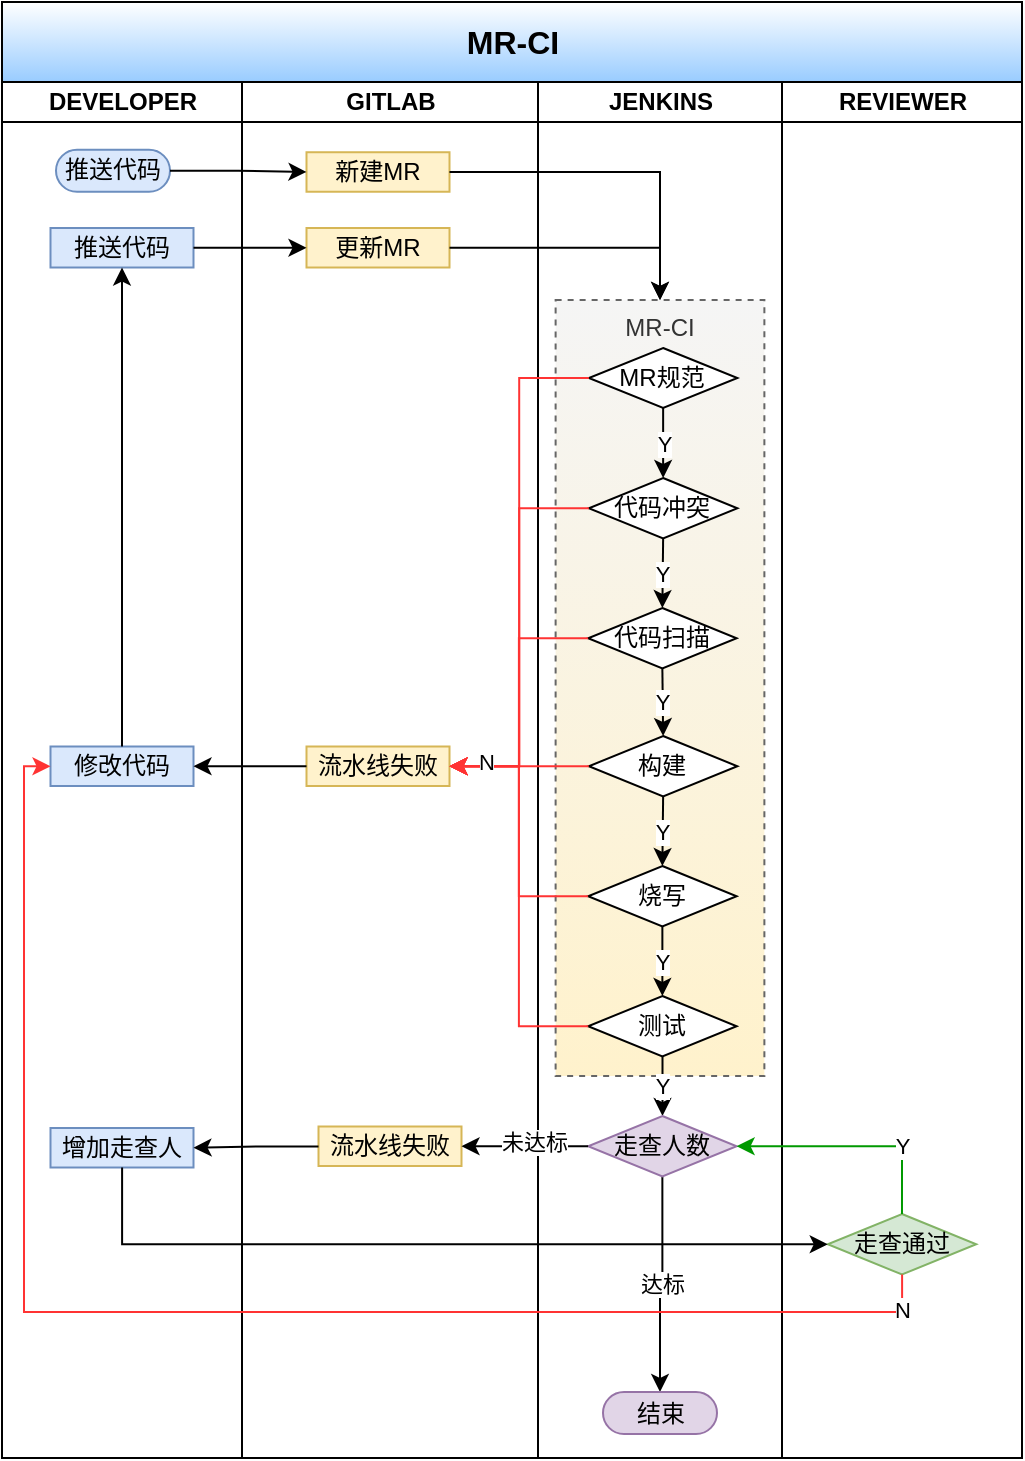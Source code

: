 <mxfile version="24.7.17">
  <diagram id="07fea595-8f29-1299-0266-81d95cde20df" name="Page-1">
    <mxGraphModel dx="1069" dy="714" grid="0" gridSize="10" guides="1" tooltips="1" connect="1" arrows="1" fold="1" page="1" pageScale="1" pageWidth="1169" pageHeight="827" background="#ffffff" math="0" shadow="0">
      <root>
        <mxCell id="0" />
        <mxCell id="1" parent="0" />
        <mxCell id="GKfawruoWGvh4K8MQAvL-62" value="MR-CI" style="swimlane;childLayout=stackLayout;resizeParent=1;resizeParentMax=0;startSize=40;html=1;gradientColor=#99CCFF;fontSize=16;" parent="1" vertex="1">
          <mxGeometry x="312" y="37" width="510.0" height="728" as="geometry">
            <mxRectangle x="287.0" y="202" width="59" height="26" as="alternateBounds" />
          </mxGeometry>
        </mxCell>
        <mxCell id="GKfawruoWGvh4K8MQAvL-63" value="DEVELOPER" style="swimlane;startSize=20;html=1;" parent="GKfawruoWGvh4K8MQAvL-62" vertex="1">
          <mxGeometry y="40" width="120" height="688" as="geometry" />
        </mxCell>
        <mxCell id="GKfawruoWGvh4K8MQAvL-67" value="推送代码" style="html=1;dashed=0;whiteSpace=wrap;shape=mxgraph.dfd.start;fillColor=#dae8fc;strokeColor=#6c8ebf;" parent="GKfawruoWGvh4K8MQAvL-63" vertex="1">
          <mxGeometry x="27" y="33.87" width="57" height="21" as="geometry" />
        </mxCell>
        <mxCell id="GKfawruoWGvh4K8MQAvL-87" value="推送代码" style="whiteSpace=wrap;html=1;dashed=0;fillColor=#dae8fc;strokeColor=#6c8ebf;" parent="GKfawruoWGvh4K8MQAvL-63" vertex="1">
          <mxGeometry x="24.25" y="73" width="71.5" height="19.75" as="geometry" />
        </mxCell>
        <mxCell id="GKfawruoWGvh4K8MQAvL-129" value="增加走查人" style="whiteSpace=wrap;html=1;dashed=0;fillColor=#dae8fc;strokeColor=#6c8ebf;" parent="GKfawruoWGvh4K8MQAvL-63" vertex="1">
          <mxGeometry x="24.25" y="523" width="71.5" height="19.75" as="geometry" />
        </mxCell>
        <mxCell id="GKfawruoWGvh4K8MQAvL-64" value="GITLAB" style="swimlane;startSize=20;html=1;" parent="GKfawruoWGvh4K8MQAvL-62" vertex="1">
          <mxGeometry x="120" y="40" width="148" height="688" as="geometry" />
        </mxCell>
        <mxCell id="GKfawruoWGvh4K8MQAvL-68" value="新建MR" style="whiteSpace=wrap;html=1;dashed=0;fillColor=#fff2cc;strokeColor=#d6b656;" parent="GKfawruoWGvh4K8MQAvL-64" vertex="1">
          <mxGeometry x="32.25" y="35.12" width="71.5" height="19.75" as="geometry" />
        </mxCell>
        <mxCell id="GKfawruoWGvh4K8MQAvL-89" value="更新MR" style="whiteSpace=wrap;html=1;dashed=0;fillColor=#fff2cc;strokeColor=#d6b656;" parent="GKfawruoWGvh4K8MQAvL-64" vertex="1">
          <mxGeometry x="32.25" y="73" width="71.5" height="19.75" as="geometry" />
        </mxCell>
        <mxCell id="GKfawruoWGvh4K8MQAvL-85" value="修改代码" style="whiteSpace=wrap;html=1;dashed=0;fillColor=#dae8fc;strokeColor=#6c8ebf;" parent="GKfawruoWGvh4K8MQAvL-64" vertex="1">
          <mxGeometry x="-95.75" y="332.25" width="71.5" height="19.75" as="geometry" />
        </mxCell>
        <mxCell id="GKfawruoWGvh4K8MQAvL-81" value="流水线失败" style="whiteSpace=wrap;html=1;dashed=0;fillColor=#fff2cc;strokeColor=#d6b656;" parent="GKfawruoWGvh4K8MQAvL-64" vertex="1">
          <mxGeometry x="32.25" y="332.25" width="71.5" height="19.75" as="geometry" />
        </mxCell>
        <mxCell id="GKfawruoWGvh4K8MQAvL-86" value="" style="edgeStyle=orthogonalEdgeStyle;rounded=0;orthogonalLoop=1;jettySize=auto;html=1;" parent="GKfawruoWGvh4K8MQAvL-64" source="GKfawruoWGvh4K8MQAvL-81" target="GKfawruoWGvh4K8MQAvL-85" edge="1">
          <mxGeometry relative="1" as="geometry" />
        </mxCell>
        <mxCell id="GKfawruoWGvh4K8MQAvL-128" value="流水线失败" style="whiteSpace=wrap;html=1;dashed=0;fillColor=#fff2cc;strokeColor=#d6b656;" parent="GKfawruoWGvh4K8MQAvL-64" vertex="1">
          <mxGeometry x="38.25" y="522.25" width="71.5" height="19.75" as="geometry" />
        </mxCell>
        <mxCell id="GKfawruoWGvh4K8MQAvL-65" value="JENKINS" style="swimlane;startSize=20;html=1;" parent="GKfawruoWGvh4K8MQAvL-62" vertex="1">
          <mxGeometry x="268" y="40" width="122.0" height="688" as="geometry" />
        </mxCell>
        <mxCell id="GKfawruoWGvh4K8MQAvL-105" value="MR-CI" style="rounded=0;whiteSpace=wrap;html=1;verticalAlign=top;dashed=1;fillColor=#f5f5f5;strokeColor=#666666;fontColor=#333333;gradientColor=#FFF2CC;" parent="GKfawruoWGvh4K8MQAvL-65" vertex="1">
          <mxGeometry x="8.81" y="109" width="104.38" height="388" as="geometry" />
        </mxCell>
        <mxCell id="GKfawruoWGvh4K8MQAvL-110" value="Y" style="edgeStyle=orthogonalEdgeStyle;rounded=0;orthogonalLoop=1;jettySize=auto;html=1;exitX=0.5;exitY=1;exitDx=0;exitDy=0;entryX=0.5;entryY=0;entryDx=0;entryDy=0;" parent="GKfawruoWGvh4K8MQAvL-65" source="GKfawruoWGvh4K8MQAvL-95" target="GKfawruoWGvh4K8MQAvL-100" edge="1">
          <mxGeometry relative="1" as="geometry" />
        </mxCell>
        <mxCell id="GKfawruoWGvh4K8MQAvL-95" value="MR规范" style="rhombus;whiteSpace=wrap;html=1;dashed=0;" parent="GKfawruoWGvh4K8MQAvL-65" vertex="1">
          <mxGeometry x="25.44" y="133" width="74.25" height="30" as="geometry" />
        </mxCell>
        <mxCell id="GKfawruoWGvh4K8MQAvL-111" value="Y" style="edgeStyle=orthogonalEdgeStyle;rounded=0;orthogonalLoop=1;jettySize=auto;html=1;exitX=0.5;exitY=1;exitDx=0;exitDy=0;entryX=0.5;entryY=0;entryDx=0;entryDy=0;" parent="GKfawruoWGvh4K8MQAvL-65" source="GKfawruoWGvh4K8MQAvL-100" target="GKfawruoWGvh4K8MQAvL-101" edge="1">
          <mxGeometry relative="1" as="geometry" />
        </mxCell>
        <mxCell id="GKfawruoWGvh4K8MQAvL-100" value="代码冲突" style="rhombus;whiteSpace=wrap;html=1;dashed=0;" parent="GKfawruoWGvh4K8MQAvL-65" vertex="1">
          <mxGeometry x="25.44" y="198" width="74.25" height="30.25" as="geometry" />
        </mxCell>
        <mxCell id="GKfawruoWGvh4K8MQAvL-112" value="Y" style="edgeStyle=orthogonalEdgeStyle;rounded=0;orthogonalLoop=1;jettySize=auto;html=1;exitX=0.5;exitY=1;exitDx=0;exitDy=0;entryX=0.5;entryY=0;entryDx=0;entryDy=0;" parent="GKfawruoWGvh4K8MQAvL-65" source="GKfawruoWGvh4K8MQAvL-101" target="GKfawruoWGvh4K8MQAvL-102" edge="1">
          <mxGeometry relative="1" as="geometry" />
        </mxCell>
        <mxCell id="GKfawruoWGvh4K8MQAvL-101" value="代码扫描" style="rhombus;whiteSpace=wrap;html=1;dashed=0;" parent="GKfawruoWGvh4K8MQAvL-65" vertex="1">
          <mxGeometry x="25.06" y="263" width="74.25" height="30.25" as="geometry" />
        </mxCell>
        <mxCell id="GKfawruoWGvh4K8MQAvL-113" value="Y" style="edgeStyle=orthogonalEdgeStyle;rounded=0;orthogonalLoop=1;jettySize=auto;html=1;exitX=0.5;exitY=1;exitDx=0;exitDy=0;entryX=0.5;entryY=0;entryDx=0;entryDy=0;" parent="GKfawruoWGvh4K8MQAvL-65" source="GKfawruoWGvh4K8MQAvL-102" target="GKfawruoWGvh4K8MQAvL-103" edge="1">
          <mxGeometry relative="1" as="geometry" />
        </mxCell>
        <mxCell id="GKfawruoWGvh4K8MQAvL-102" value="构建" style="rhombus;whiteSpace=wrap;html=1;dashed=0;" parent="GKfawruoWGvh4K8MQAvL-65" vertex="1">
          <mxGeometry x="25.44" y="327" width="74.25" height="30.25" as="geometry" />
        </mxCell>
        <mxCell id="GKfawruoWGvh4K8MQAvL-114" value="Y" style="edgeStyle=orthogonalEdgeStyle;rounded=0;orthogonalLoop=1;jettySize=auto;html=1;exitX=0.5;exitY=1;exitDx=0;exitDy=0;entryX=0.5;entryY=0;entryDx=0;entryDy=0;" parent="GKfawruoWGvh4K8MQAvL-65" source="GKfawruoWGvh4K8MQAvL-103" target="GKfawruoWGvh4K8MQAvL-104" edge="1">
          <mxGeometry relative="1" as="geometry" />
        </mxCell>
        <mxCell id="GKfawruoWGvh4K8MQAvL-103" value="烧写" style="rhombus;whiteSpace=wrap;html=1;dashed=0;" parent="GKfawruoWGvh4K8MQAvL-65" vertex="1">
          <mxGeometry x="25.06" y="392" width="74.25" height="30.25" as="geometry" />
        </mxCell>
        <mxCell id="GKfawruoWGvh4K8MQAvL-124" value="Y" style="edgeStyle=orthogonalEdgeStyle;rounded=0;orthogonalLoop=1;jettySize=auto;html=1;" parent="GKfawruoWGvh4K8MQAvL-65" source="GKfawruoWGvh4K8MQAvL-104" target="GKfawruoWGvh4K8MQAvL-123" edge="1">
          <mxGeometry relative="1" as="geometry" />
        </mxCell>
        <mxCell id="GKfawruoWGvh4K8MQAvL-104" value="测试" style="rhombus;whiteSpace=wrap;html=1;dashed=0;" parent="GKfawruoWGvh4K8MQAvL-65" vertex="1">
          <mxGeometry x="25.06" y="457" width="74.25" height="30.25" as="geometry" />
        </mxCell>
        <mxCell id="GKfawruoWGvh4K8MQAvL-138" value="达标" style="edgeStyle=orthogonalEdgeStyle;rounded=0;orthogonalLoop=1;jettySize=auto;html=1;exitX=0.5;exitY=1;exitDx=0;exitDy=0;entryX=0.5;entryY=0.5;entryDx=0;entryDy=-10.5;entryPerimeter=0;" parent="GKfawruoWGvh4K8MQAvL-65" source="GKfawruoWGvh4K8MQAvL-123" target="GKfawruoWGvh4K8MQAvL-139" edge="1">
          <mxGeometry relative="1" as="geometry">
            <mxPoint x="62" y="717" as="targetPoint" />
          </mxGeometry>
        </mxCell>
        <mxCell id="GKfawruoWGvh4K8MQAvL-123" value="走查人数" style="rhombus;whiteSpace=wrap;html=1;dashed=0;fillColor=#e1d5e7;strokeColor=#9673a6;" parent="GKfawruoWGvh4K8MQAvL-65" vertex="1">
          <mxGeometry x="25.06" y="517" width="74.25" height="30.25" as="geometry" />
        </mxCell>
        <mxCell id="GKfawruoWGvh4K8MQAvL-139" value="结束" style="html=1;dashed=0;whiteSpace=wrap;shape=mxgraph.dfd.start;fillColor=#e1d5e7;strokeColor=#9673a6;" parent="GKfawruoWGvh4K8MQAvL-65" vertex="1">
          <mxGeometry x="32.5" y="655" width="57" height="21" as="geometry" />
        </mxCell>
        <mxCell id="GKfawruoWGvh4K8MQAvL-66" value="REVIEWER" style="swimlane;startSize=20;html=1;gradientColor=none;" parent="GKfawruoWGvh4K8MQAvL-62" vertex="1">
          <mxGeometry x="390.0" y="40" width="120" height="688" as="geometry" />
        </mxCell>
        <mxCell id="GKfawruoWGvh4K8MQAvL-132" value="走查通过" style="rhombus;whiteSpace=wrap;html=1;dashed=0;fillColor=#d5e8d4;strokeColor=#82b366;" parent="GKfawruoWGvh4K8MQAvL-66" vertex="1">
          <mxGeometry x="22.87" y="566" width="74.25" height="30.25" as="geometry" />
        </mxCell>
        <mxCell id="GKfawruoWGvh4K8MQAvL-69" value="" style="edgeStyle=orthogonalEdgeStyle;rounded=0;orthogonalLoop=1;jettySize=auto;html=1;" parent="GKfawruoWGvh4K8MQAvL-62" source="GKfawruoWGvh4K8MQAvL-67" target="GKfawruoWGvh4K8MQAvL-68" edge="1">
          <mxGeometry relative="1" as="geometry" />
        </mxCell>
        <mxCell id="GKfawruoWGvh4K8MQAvL-90" value="" style="edgeStyle=orthogonalEdgeStyle;rounded=0;orthogonalLoop=1;jettySize=auto;html=1;" parent="GKfawruoWGvh4K8MQAvL-62" source="GKfawruoWGvh4K8MQAvL-87" target="GKfawruoWGvh4K8MQAvL-89" edge="1">
          <mxGeometry relative="1" as="geometry" />
        </mxCell>
        <mxCell id="GKfawruoWGvh4K8MQAvL-117" style="edgeStyle=orthogonalEdgeStyle;rounded=0;orthogonalLoop=1;jettySize=auto;html=1;entryX=1;entryY=0.5;entryDx=0;entryDy=0;strokeColor=#FF3333;" parent="GKfawruoWGvh4K8MQAvL-62" source="GKfawruoWGvh4K8MQAvL-95" target="GKfawruoWGvh4K8MQAvL-81" edge="1">
          <mxGeometry relative="1" as="geometry" />
        </mxCell>
        <mxCell id="GKfawruoWGvh4K8MQAvL-118" style="edgeStyle=orthogonalEdgeStyle;rounded=0;orthogonalLoop=1;jettySize=auto;html=1;exitX=0;exitY=0.5;exitDx=0;exitDy=0;entryX=1;entryY=0.5;entryDx=0;entryDy=0;strokeColor=#FF3333;" parent="GKfawruoWGvh4K8MQAvL-62" source="GKfawruoWGvh4K8MQAvL-100" target="GKfawruoWGvh4K8MQAvL-81" edge="1">
          <mxGeometry relative="1" as="geometry" />
        </mxCell>
        <mxCell id="GKfawruoWGvh4K8MQAvL-119" style="edgeStyle=orthogonalEdgeStyle;rounded=0;orthogonalLoop=1;jettySize=auto;html=1;exitX=0;exitY=0.5;exitDx=0;exitDy=0;entryX=1;entryY=0.5;entryDx=0;entryDy=0;strokeColor=#FF3333;" parent="GKfawruoWGvh4K8MQAvL-62" source="GKfawruoWGvh4K8MQAvL-101" target="GKfawruoWGvh4K8MQAvL-81" edge="1">
          <mxGeometry relative="1" as="geometry" />
        </mxCell>
        <mxCell id="GKfawruoWGvh4K8MQAvL-120" style="edgeStyle=orthogonalEdgeStyle;rounded=0;orthogonalLoop=1;jettySize=auto;html=1;exitX=0;exitY=0.5;exitDx=0;exitDy=0;entryX=1;entryY=0.5;entryDx=0;entryDy=0;strokeColor=#FF3333;" parent="GKfawruoWGvh4K8MQAvL-62" source="GKfawruoWGvh4K8MQAvL-102" target="GKfawruoWGvh4K8MQAvL-81" edge="1">
          <mxGeometry relative="1" as="geometry" />
        </mxCell>
        <mxCell id="GKfawruoWGvh4K8MQAvL-121" style="edgeStyle=orthogonalEdgeStyle;rounded=0;orthogonalLoop=1;jettySize=auto;html=1;exitX=0;exitY=0.5;exitDx=0;exitDy=0;entryX=1;entryY=0.5;entryDx=0;entryDy=0;strokeColor=#FF3333;" parent="GKfawruoWGvh4K8MQAvL-62" source="GKfawruoWGvh4K8MQAvL-103" target="GKfawruoWGvh4K8MQAvL-81" edge="1">
          <mxGeometry relative="1" as="geometry" />
        </mxCell>
        <mxCell id="GKfawruoWGvh4K8MQAvL-122" style="edgeStyle=orthogonalEdgeStyle;rounded=0;orthogonalLoop=1;jettySize=auto;html=1;entryX=1;entryY=0.5;entryDx=0;entryDy=0;strokeColor=#FF3333;" parent="GKfawruoWGvh4K8MQAvL-62" source="GKfawruoWGvh4K8MQAvL-104" target="GKfawruoWGvh4K8MQAvL-81" edge="1">
          <mxGeometry relative="1" as="geometry" />
        </mxCell>
        <mxCell id="GKfawruoWGvh4K8MQAvL-141" value="N" style="edgeLabel;html=1;align=center;verticalAlign=middle;resizable=0;points=[];" parent="GKfawruoWGvh4K8MQAvL-122" vertex="1" connectable="0">
          <mxGeometry x="0.817" y="-2" relative="1" as="geometry">
            <mxPoint as="offset" />
          </mxGeometry>
        </mxCell>
        <mxCell id="GKfawruoWGvh4K8MQAvL-125" style="edgeStyle=orthogonalEdgeStyle;rounded=0;orthogonalLoop=1;jettySize=auto;html=1;exitX=0;exitY=0.5;exitDx=0;exitDy=0;entryX=1;entryY=0.5;entryDx=0;entryDy=0;" parent="GKfawruoWGvh4K8MQAvL-62" source="GKfawruoWGvh4K8MQAvL-123" target="GKfawruoWGvh4K8MQAvL-128" edge="1">
          <mxGeometry relative="1" as="geometry" />
        </mxCell>
        <mxCell id="GKfawruoWGvh4K8MQAvL-140" value="未达标" style="edgeLabel;html=1;align=center;verticalAlign=middle;resizable=0;points=[];" parent="GKfawruoWGvh4K8MQAvL-125" vertex="1" connectable="0">
          <mxGeometry x="0.096" y="-3" relative="1" as="geometry">
            <mxPoint x="7" y="1" as="offset" />
          </mxGeometry>
        </mxCell>
        <mxCell id="GKfawruoWGvh4K8MQAvL-126" style="edgeStyle=orthogonalEdgeStyle;rounded=0;orthogonalLoop=1;jettySize=auto;html=1;exitX=1;exitY=0.5;exitDx=0;exitDy=0;entryX=0.5;entryY=0;entryDx=0;entryDy=0;" parent="GKfawruoWGvh4K8MQAvL-62" source="GKfawruoWGvh4K8MQAvL-68" target="GKfawruoWGvh4K8MQAvL-105" edge="1">
          <mxGeometry relative="1" as="geometry">
            <mxPoint x="329.294" y="145.765" as="targetPoint" />
          </mxGeometry>
        </mxCell>
        <mxCell id="GKfawruoWGvh4K8MQAvL-127" style="edgeStyle=orthogonalEdgeStyle;rounded=0;orthogonalLoop=1;jettySize=auto;html=1;entryX=0.5;entryY=0;entryDx=0;entryDy=0;" parent="GKfawruoWGvh4K8MQAvL-62" source="GKfawruoWGvh4K8MQAvL-89" target="GKfawruoWGvh4K8MQAvL-105" edge="1">
          <mxGeometry relative="1" as="geometry" />
        </mxCell>
        <mxCell id="GKfawruoWGvh4K8MQAvL-88" value="" style="edgeStyle=orthogonalEdgeStyle;rounded=0;orthogonalLoop=1;jettySize=auto;html=1;" parent="GKfawruoWGvh4K8MQAvL-62" source="GKfawruoWGvh4K8MQAvL-85" target="GKfawruoWGvh4K8MQAvL-87" edge="1">
          <mxGeometry relative="1" as="geometry" />
        </mxCell>
        <mxCell id="GKfawruoWGvh4K8MQAvL-130" value="" style="edgeStyle=orthogonalEdgeStyle;rounded=0;orthogonalLoop=1;jettySize=auto;html=1;" parent="GKfawruoWGvh4K8MQAvL-62" source="GKfawruoWGvh4K8MQAvL-128" target="GKfawruoWGvh4K8MQAvL-129" edge="1">
          <mxGeometry relative="1" as="geometry" />
        </mxCell>
        <mxCell id="GKfawruoWGvh4K8MQAvL-133" style="edgeStyle=orthogonalEdgeStyle;rounded=0;orthogonalLoop=1;jettySize=auto;html=1;entryX=1;entryY=0.5;entryDx=0;entryDy=0;exitX=0.5;exitY=0;exitDx=0;exitDy=0;strokeColor=#009900;" parent="GKfawruoWGvh4K8MQAvL-62" source="GKfawruoWGvh4K8MQAvL-132" target="GKfawruoWGvh4K8MQAvL-123" edge="1">
          <mxGeometry relative="1" as="geometry">
            <mxPoint x="440" y="603" as="sourcePoint" />
            <Array as="points">
              <mxPoint x="450" y="572" />
            </Array>
          </mxGeometry>
        </mxCell>
        <mxCell id="GKfawruoWGvh4K8MQAvL-135" value="Y" style="edgeLabel;html=1;align=center;verticalAlign=middle;resizable=0;points=[];" parent="GKfawruoWGvh4K8MQAvL-133" vertex="1" connectable="0">
          <mxGeometry x="-0.417" relative="1" as="geometry">
            <mxPoint as="offset" />
          </mxGeometry>
        </mxCell>
        <mxCell id="GKfawruoWGvh4K8MQAvL-134" style="edgeStyle=orthogonalEdgeStyle;rounded=0;orthogonalLoop=1;jettySize=auto;html=1;entryX=0;entryY=0.5;entryDx=0;entryDy=0;" parent="GKfawruoWGvh4K8MQAvL-62" source="GKfawruoWGvh4K8MQAvL-129" target="GKfawruoWGvh4K8MQAvL-132" edge="1">
          <mxGeometry relative="1" as="geometry">
            <Array as="points">
              <mxPoint x="60" y="621" />
            </Array>
          </mxGeometry>
        </mxCell>
        <mxCell id="GKfawruoWGvh4K8MQAvL-136" style="edgeStyle=orthogonalEdgeStyle;rounded=0;orthogonalLoop=1;jettySize=auto;html=1;entryX=0;entryY=0.5;entryDx=0;entryDy=0;strokeColor=#FF3333;" parent="GKfawruoWGvh4K8MQAvL-62" source="GKfawruoWGvh4K8MQAvL-132" target="GKfawruoWGvh4K8MQAvL-85" edge="1">
          <mxGeometry relative="1" as="geometry">
            <Array as="points">
              <mxPoint x="450" y="655" />
              <mxPoint x="11" y="655" />
              <mxPoint x="11" y="382" />
            </Array>
          </mxGeometry>
        </mxCell>
        <mxCell id="GKfawruoWGvh4K8MQAvL-137" value="N" style="edgeLabel;html=1;align=center;verticalAlign=middle;resizable=0;points=[];" parent="GKfawruoWGvh4K8MQAvL-136" vertex="1" connectable="0">
          <mxGeometry x="-0.952" relative="1" as="geometry">
            <mxPoint as="offset" />
          </mxGeometry>
        </mxCell>
      </root>
    </mxGraphModel>
  </diagram>
</mxfile>
